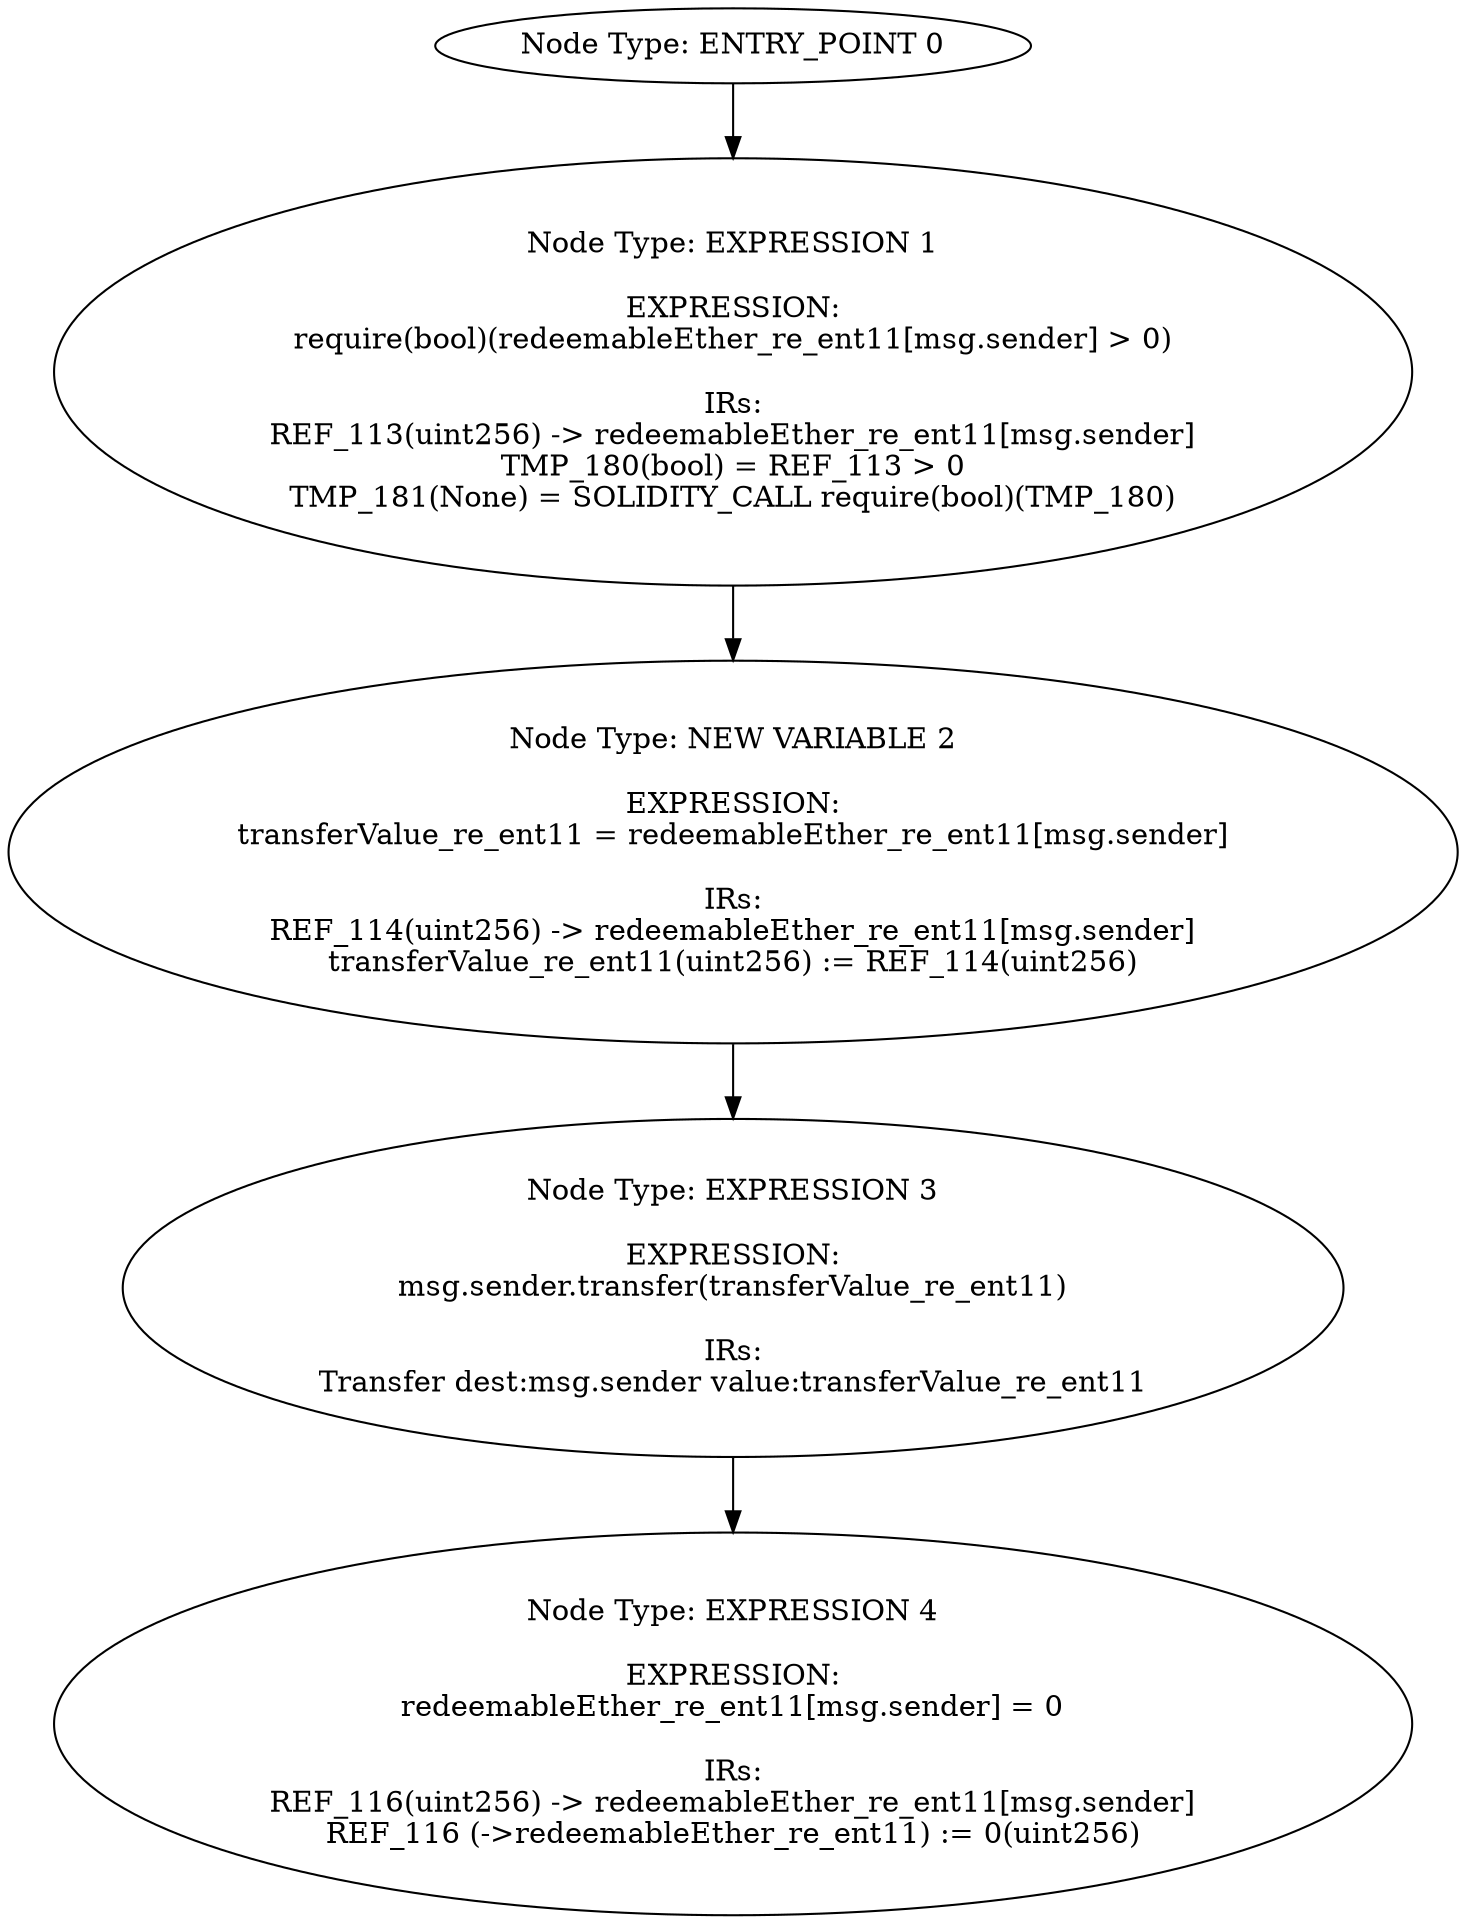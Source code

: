 digraph{
0[label="Node Type: ENTRY_POINT 0
"];
0->1;
1[label="Node Type: EXPRESSION 1

EXPRESSION:
require(bool)(redeemableEther_re_ent11[msg.sender] > 0)

IRs:
REF_113(uint256) -> redeemableEther_re_ent11[msg.sender]
TMP_180(bool) = REF_113 > 0
TMP_181(None) = SOLIDITY_CALL require(bool)(TMP_180)"];
1->2;
2[label="Node Type: NEW VARIABLE 2

EXPRESSION:
transferValue_re_ent11 = redeemableEther_re_ent11[msg.sender]

IRs:
REF_114(uint256) -> redeemableEther_re_ent11[msg.sender]
transferValue_re_ent11(uint256) := REF_114(uint256)"];
2->3;
3[label="Node Type: EXPRESSION 3

EXPRESSION:
msg.sender.transfer(transferValue_re_ent11)

IRs:
Transfer dest:msg.sender value:transferValue_re_ent11"];
3->4;
4[label="Node Type: EXPRESSION 4

EXPRESSION:
redeemableEther_re_ent11[msg.sender] = 0

IRs:
REF_116(uint256) -> redeemableEther_re_ent11[msg.sender]
REF_116 (->redeemableEther_re_ent11) := 0(uint256)"];
}
